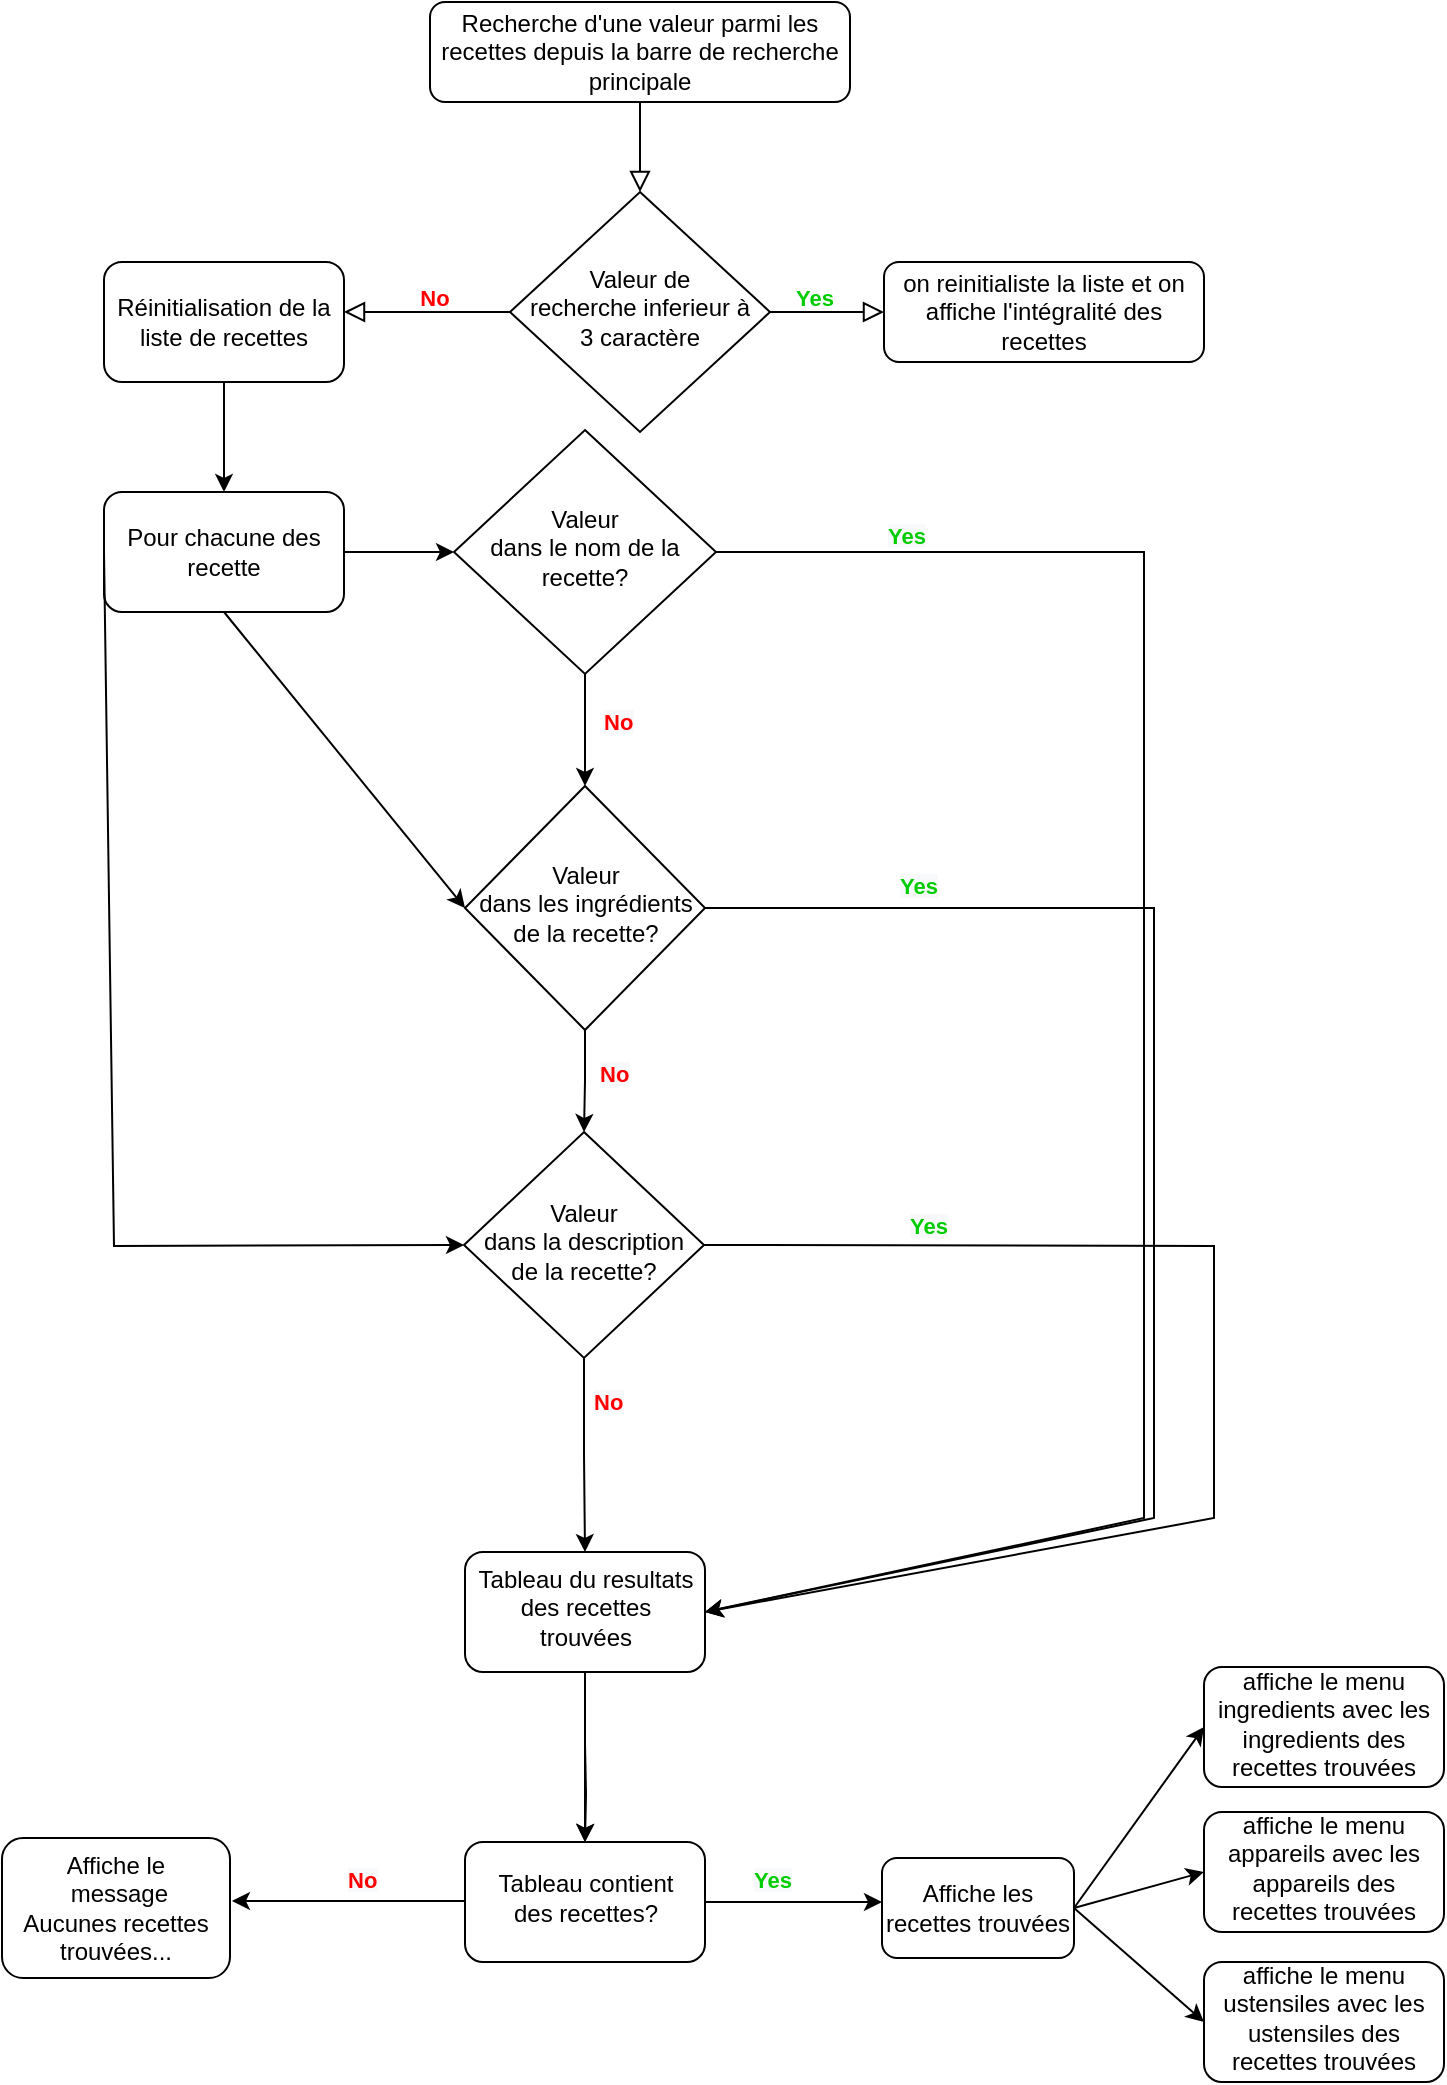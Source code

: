 <mxfile version="20.3.6" type="github">
  <diagram id="C5RBs43oDa-KdzZeNtuy" name="Page-1">
    <mxGraphModel dx="2370" dy="1242" grid="1" gridSize="10" guides="1" tooltips="1" connect="1" arrows="1" fold="1" page="1" pageScale="1" pageWidth="827" pageHeight="1169" math="0" shadow="0">
      <root>
        <mxCell id="WIyWlLk6GJQsqaUBKTNV-0" />
        <mxCell id="WIyWlLk6GJQsqaUBKTNV-1" parent="WIyWlLk6GJQsqaUBKTNV-0" />
        <mxCell id="7H8xr5HaLFff8GM3fQpU-0" value="" style="rounded=0;html=1;jettySize=auto;orthogonalLoop=1;fontSize=11;endArrow=block;endFill=0;endSize=8;strokeWidth=1;shadow=0;labelBackgroundColor=none;edgeStyle=orthogonalEdgeStyle;" edge="1" parent="WIyWlLk6GJQsqaUBKTNV-1" source="7H8xr5HaLFff8GM3fQpU-1" target="7H8xr5HaLFff8GM3fQpU-4">
          <mxGeometry relative="1" as="geometry" />
        </mxCell>
        <mxCell id="7H8xr5HaLFff8GM3fQpU-1" value="Recherche d&#39;une valeur parmi les recettes depuis la barre de recherche principale" style="rounded=1;whiteSpace=wrap;html=1;fontSize=12;glass=0;strokeWidth=1;shadow=0;" vertex="1" parent="WIyWlLk6GJQsqaUBKTNV-1">
          <mxGeometry x="278" y="82" width="210" height="50" as="geometry" />
        </mxCell>
        <mxCell id="7H8xr5HaLFff8GM3fQpU-2" value="&lt;font color=&quot;#ff0000&quot;&gt;No&lt;/font&gt;" style="rounded=0;html=1;jettySize=auto;orthogonalLoop=1;fontSize=11;endArrow=block;endFill=0;endSize=8;strokeWidth=1;shadow=0;labelBackgroundColor=none;edgeStyle=orthogonalEdgeStyle;fontStyle=1" edge="1" parent="WIyWlLk6GJQsqaUBKTNV-1" source="7H8xr5HaLFff8GM3fQpU-4">
          <mxGeometry x="-0.084" y="-7" relative="1" as="geometry">
            <mxPoint as="offset" />
            <mxPoint x="235" y="237" as="targetPoint" />
          </mxGeometry>
        </mxCell>
        <mxCell id="7H8xr5HaLFff8GM3fQpU-3" value="&lt;b&gt;&lt;font color=&quot;#00cc00&quot;&gt;Yes&lt;/font&gt;&lt;/b&gt;" style="edgeStyle=orthogonalEdgeStyle;rounded=0;html=1;jettySize=auto;orthogonalLoop=1;fontSize=11;endArrow=block;endFill=0;endSize=8;strokeWidth=1;shadow=0;labelBackgroundColor=none;" edge="1" parent="WIyWlLk6GJQsqaUBKTNV-1" source="7H8xr5HaLFff8GM3fQpU-4" target="7H8xr5HaLFff8GM3fQpU-5">
          <mxGeometry x="-0.228" y="7" relative="1" as="geometry">
            <mxPoint as="offset" />
          </mxGeometry>
        </mxCell>
        <mxCell id="7H8xr5HaLFff8GM3fQpU-4" value="Valeur de &lt;br&gt;recherche inferieur à 3 caractère" style="rhombus;whiteSpace=wrap;html=1;shadow=0;fontFamily=Helvetica;fontSize=12;align=center;strokeWidth=1;spacing=6;spacingTop=-4;" vertex="1" parent="WIyWlLk6GJQsqaUBKTNV-1">
          <mxGeometry x="318" y="177" width="130" height="120" as="geometry" />
        </mxCell>
        <mxCell id="7H8xr5HaLFff8GM3fQpU-5" value="on reinitialiste la liste et on affiche l&#39;intégralité des recettes" style="rounded=1;whiteSpace=wrap;html=1;fontSize=12;glass=0;strokeWidth=1;shadow=0;" vertex="1" parent="WIyWlLk6GJQsqaUBKTNV-1">
          <mxGeometry x="505" y="212" width="160" height="50" as="geometry" />
        </mxCell>
        <mxCell id="7H8xr5HaLFff8GM3fQpU-7" value="" style="edgeStyle=orthogonalEdgeStyle;rounded=0;orthogonalLoop=1;jettySize=auto;html=1;" edge="1" parent="WIyWlLk6GJQsqaUBKTNV-1" source="7H8xr5HaLFff8GM3fQpU-8" target="7H8xr5HaLFff8GM3fQpU-14">
          <mxGeometry relative="1" as="geometry" />
        </mxCell>
        <mxCell id="7H8xr5HaLFff8GM3fQpU-8" value="Valeur &lt;br&gt;dans le nom de la recette?" style="rhombus;whiteSpace=wrap;html=1;shadow=0;fontFamily=Helvetica;fontSize=12;align=center;strokeWidth=1;spacing=6;spacingTop=-4;" vertex="1" parent="WIyWlLk6GJQsqaUBKTNV-1">
          <mxGeometry x="290" y="296" width="131" height="122" as="geometry" />
        </mxCell>
        <mxCell id="7H8xr5HaLFff8GM3fQpU-9" value="" style="edgeStyle=orthogonalEdgeStyle;rounded=0;orthogonalLoop=1;jettySize=auto;html=1;" edge="1" parent="WIyWlLk6GJQsqaUBKTNV-1" source="7H8xr5HaLFff8GM3fQpU-10" target="7H8xr5HaLFff8GM3fQpU-21">
          <mxGeometry relative="1" as="geometry" />
        </mxCell>
        <mxCell id="7H8xr5HaLFff8GM3fQpU-10" value="Réinitialisation de la liste de recettes" style="rounded=1;whiteSpace=wrap;html=1;" vertex="1" parent="WIyWlLk6GJQsqaUBKTNV-1">
          <mxGeometry x="115" y="212" width="120" height="60" as="geometry" />
        </mxCell>
        <mxCell id="7H8xr5HaLFff8GM3fQpU-13" value="" style="edgeStyle=orthogonalEdgeStyle;rounded=0;orthogonalLoop=1;jettySize=auto;html=1;" edge="1" parent="WIyWlLk6GJQsqaUBKTNV-1" source="7H8xr5HaLFff8GM3fQpU-14" target="7H8xr5HaLFff8GM3fQpU-18">
          <mxGeometry relative="1" as="geometry" />
        </mxCell>
        <mxCell id="7H8xr5HaLFff8GM3fQpU-14" value="Valeur &lt;br&gt;dans les ingrédients de la recette?" style="rhombus;whiteSpace=wrap;html=1;shadow=0;fontFamily=Helvetica;fontSize=12;align=center;strokeWidth=1;spacing=6;spacingTop=-4;" vertex="1" parent="WIyWlLk6GJQsqaUBKTNV-1">
          <mxGeometry x="295.5" y="474" width="120" height="122" as="geometry" />
        </mxCell>
        <mxCell id="7H8xr5HaLFff8GM3fQpU-17" value="" style="edgeStyle=orthogonalEdgeStyle;rounded=0;orthogonalLoop=1;jettySize=auto;html=1;" edge="1" parent="WIyWlLk6GJQsqaUBKTNV-1" source="7H8xr5HaLFff8GM3fQpU-18" target="7H8xr5HaLFff8GM3fQpU-25">
          <mxGeometry relative="1" as="geometry" />
        </mxCell>
        <mxCell id="7H8xr5HaLFff8GM3fQpU-18" value="Valeur &lt;br&gt;dans la description de la recette?" style="rhombus;whiteSpace=wrap;html=1;shadow=0;fontFamily=Helvetica;fontSize=12;align=center;strokeWidth=1;spacing=6;spacingTop=-4;" vertex="1" parent="WIyWlLk6GJQsqaUBKTNV-1">
          <mxGeometry x="295" y="647" width="120" height="113" as="geometry" />
        </mxCell>
        <mxCell id="7H8xr5HaLFff8GM3fQpU-20" value="" style="edgeStyle=orthogonalEdgeStyle;rounded=0;orthogonalLoop=1;jettySize=auto;html=1;" edge="1" parent="WIyWlLk6GJQsqaUBKTNV-1" source="7H8xr5HaLFff8GM3fQpU-21" target="7H8xr5HaLFff8GM3fQpU-8">
          <mxGeometry relative="1" as="geometry" />
        </mxCell>
        <mxCell id="7H8xr5HaLFff8GM3fQpU-21" value="Pour chacune des recette" style="rounded=1;whiteSpace=wrap;html=1;" vertex="1" parent="WIyWlLk6GJQsqaUBKTNV-1">
          <mxGeometry x="115" y="327" width="120" height="60" as="geometry" />
        </mxCell>
        <mxCell id="7H8xr5HaLFff8GM3fQpU-22" value="" style="endArrow=classic;html=1;rounded=0;exitX=0.5;exitY=1;exitDx=0;exitDy=0;entryX=0;entryY=0.5;entryDx=0;entryDy=0;" edge="1" parent="WIyWlLk6GJQsqaUBKTNV-1" source="7H8xr5HaLFff8GM3fQpU-21" target="7H8xr5HaLFff8GM3fQpU-14">
          <mxGeometry width="50" height="50" relative="1" as="geometry">
            <mxPoint x="375" y="422" as="sourcePoint" />
            <mxPoint x="425" y="372" as="targetPoint" />
          </mxGeometry>
        </mxCell>
        <mxCell id="7H8xr5HaLFff8GM3fQpU-23" value="" style="endArrow=classic;html=1;rounded=0;exitX=0;exitY=0.5;exitDx=0;exitDy=0;entryX=0;entryY=0.5;entryDx=0;entryDy=0;" edge="1" parent="WIyWlLk6GJQsqaUBKTNV-1" source="7H8xr5HaLFff8GM3fQpU-21" target="7H8xr5HaLFff8GM3fQpU-18">
          <mxGeometry width="50" height="50" relative="1" as="geometry">
            <mxPoint x="375" y="522" as="sourcePoint" />
            <mxPoint x="425" y="472" as="targetPoint" />
            <Array as="points">
              <mxPoint x="120" y="704" />
            </Array>
          </mxGeometry>
        </mxCell>
        <mxCell id="7H8xr5HaLFff8GM3fQpU-50" value="" style="edgeStyle=orthogonalEdgeStyle;rounded=0;orthogonalLoop=1;jettySize=auto;html=1;" edge="1" parent="WIyWlLk6GJQsqaUBKTNV-1" source="7H8xr5HaLFff8GM3fQpU-25" target="7H8xr5HaLFff8GM3fQpU-37">
          <mxGeometry relative="1" as="geometry" />
        </mxCell>
        <mxCell id="7H8xr5HaLFff8GM3fQpU-25" value="Tableau du resultats des recettes trouvées" style="whiteSpace=wrap;html=1;rounded=1;shadow=0;strokeWidth=1;spacing=6;spacingTop=-4;" vertex="1" parent="WIyWlLk6GJQsqaUBKTNV-1">
          <mxGeometry x="295.5" y="857" width="120" height="60" as="geometry" />
        </mxCell>
        <mxCell id="7H8xr5HaLFff8GM3fQpU-26" value="" style="endArrow=classic;html=1;rounded=0;exitX=1;exitY=0.5;exitDx=0;exitDy=0;entryX=1;entryY=0.5;entryDx=0;entryDy=0;" edge="1" parent="WIyWlLk6GJQsqaUBKTNV-1" source="7H8xr5HaLFff8GM3fQpU-18" target="7H8xr5HaLFff8GM3fQpU-25">
          <mxGeometry width="50" height="50" relative="1" as="geometry">
            <mxPoint x="610" y="703.5" as="sourcePoint" />
            <mxPoint x="375" y="612" as="targetPoint" />
            <Array as="points">
              <mxPoint x="670" y="704" />
              <mxPoint x="670" y="840" />
            </Array>
          </mxGeometry>
        </mxCell>
        <mxCell id="7H8xr5HaLFff8GM3fQpU-27" value="" style="endArrow=classic;html=1;rounded=0;entryX=1;entryY=0.5;entryDx=0;entryDy=0;" edge="1" parent="WIyWlLk6GJQsqaUBKTNV-1" source="7H8xr5HaLFff8GM3fQpU-14" target="7H8xr5HaLFff8GM3fQpU-25">
          <mxGeometry width="50" height="50" relative="1" as="geometry">
            <mxPoint x="610" y="535.005" as="sourcePoint" />
            <mxPoint x="405" y="762" as="targetPoint" />
            <Array as="points">
              <mxPoint x="640" y="535" />
              <mxPoint x="640" y="840" />
            </Array>
          </mxGeometry>
        </mxCell>
        <mxCell id="7H8xr5HaLFff8GM3fQpU-28" value="" style="endArrow=classic;html=1;rounded=0;exitX=1;exitY=0.5;exitDx=0;exitDy=0;entryX=1;entryY=0.5;entryDx=0;entryDy=0;" edge="1" parent="WIyWlLk6GJQsqaUBKTNV-1" source="7H8xr5HaLFff8GM3fQpU-8" target="7H8xr5HaLFff8GM3fQpU-25">
          <mxGeometry width="50" height="50" relative="1" as="geometry">
            <mxPoint x="604" y="357" as="sourcePoint" />
            <mxPoint x="225" y="452" as="targetPoint" />
            <Array as="points">
              <mxPoint x="635" y="357" />
              <mxPoint x="635" y="767" />
              <mxPoint x="635" y="840" />
            </Array>
          </mxGeometry>
        </mxCell>
        <mxCell id="7H8xr5HaLFff8GM3fQpU-29" value="&lt;span style=&quot;font-family: Helvetica; font-size: 11px; font-style: normal; font-variant-ligatures: normal; font-variant-caps: normal; letter-spacing: normal; orphans: 2; text-align: center; text-indent: 0px; text-transform: none; widows: 2; word-spacing: 0px; -webkit-text-stroke-width: 0px; background-color: rgb(248, 249, 250); text-decoration-thickness: initial; text-decoration-style: initial; text-decoration-color: initial; float: none; display: inline !important;&quot;&gt;&lt;b style=&quot;&quot;&gt;&lt;font color=&quot;#00cc00&quot;&gt;Yes&lt;/font&gt;&lt;/b&gt;&lt;/span&gt;" style="text;whiteSpace=wrap;html=1;" vertex="1" parent="WIyWlLk6GJQsqaUBKTNV-1">
          <mxGeometry x="505" y="335" width="50" height="40" as="geometry" />
        </mxCell>
        <mxCell id="7H8xr5HaLFff8GM3fQpU-30" value="&lt;span style=&quot;font-family: Helvetica; font-size: 11px; font-style: normal; font-variant-ligatures: normal; font-variant-caps: normal; letter-spacing: normal; orphans: 2; text-align: center; text-indent: 0px; text-transform: none; widows: 2; word-spacing: 0px; -webkit-text-stroke-width: 0px; background-color: rgb(248, 249, 250); text-decoration-thickness: initial; text-decoration-style: initial; text-decoration-color: initial; float: none; display: inline !important;&quot;&gt;&lt;b style=&quot;&quot;&gt;&lt;font color=&quot;#00cc00&quot;&gt;Yes&lt;/font&gt;&lt;/b&gt;&lt;/span&gt;" style="text;whiteSpace=wrap;html=1;" vertex="1" parent="WIyWlLk6GJQsqaUBKTNV-1">
          <mxGeometry x="511" y="510" width="50" height="40" as="geometry" />
        </mxCell>
        <mxCell id="7H8xr5HaLFff8GM3fQpU-31" value="&lt;span style=&quot;font-family: Helvetica; font-size: 11px; font-style: normal; font-variant-ligatures: normal; font-variant-caps: normal; letter-spacing: normal; orphans: 2; text-align: center; text-indent: 0px; text-transform: none; widows: 2; word-spacing: 0px; -webkit-text-stroke-width: 0px; background-color: rgb(248, 249, 250); text-decoration-thickness: initial; text-decoration-style: initial; text-decoration-color: initial; float: none; display: inline !important;&quot;&gt;&lt;b style=&quot;&quot;&gt;&lt;font color=&quot;#00cc00&quot;&gt;Yes&lt;/font&gt;&lt;/b&gt;&lt;/span&gt;" style="text;whiteSpace=wrap;html=1;" vertex="1" parent="WIyWlLk6GJQsqaUBKTNV-1">
          <mxGeometry x="516" y="680" width="50" height="40" as="geometry" />
        </mxCell>
        <mxCell id="7H8xr5HaLFff8GM3fQpU-32" value="&lt;span style=&quot;font-family: Helvetica; font-size: 11px; font-style: normal; font-variant-ligatures: normal; font-variant-caps: normal; letter-spacing: normal; orphans: 2; text-align: center; text-indent: 0px; text-transform: none; widows: 2; word-spacing: 0px; -webkit-text-stroke-width: 0px; background-color: rgb(248, 249, 250); text-decoration-thickness: initial; text-decoration-style: initial; text-decoration-color: initial; float: none; display: inline !important;&quot;&gt;&lt;font style=&quot;&quot; color=&quot;#ff0000&quot;&gt;&lt;b&gt;No&lt;/b&gt;&lt;/font&gt;&lt;/span&gt;" style="text;whiteSpace=wrap;html=1;" vertex="1" parent="WIyWlLk6GJQsqaUBKTNV-1">
          <mxGeometry x="363" y="428" width="50" height="40" as="geometry" />
        </mxCell>
        <mxCell id="7H8xr5HaLFff8GM3fQpU-33" value="&lt;span style=&quot;font-family: Helvetica; font-size: 11px; font-style: normal; font-variant-ligatures: normal; font-variant-caps: normal; letter-spacing: normal; orphans: 2; text-align: center; text-indent: 0px; text-transform: none; widows: 2; word-spacing: 0px; -webkit-text-stroke-width: 0px; background-color: rgb(248, 249, 250); text-decoration-thickness: initial; text-decoration-style: initial; text-decoration-color: initial; float: none; display: inline !important;&quot;&gt;&lt;b style=&quot;&quot;&gt;&lt;font color=&quot;#ff0000&quot;&gt;No&lt;/font&gt;&lt;/b&gt;&lt;/span&gt;" style="text;whiteSpace=wrap;html=1;" vertex="1" parent="WIyWlLk6GJQsqaUBKTNV-1">
          <mxGeometry x="360.5" y="604" width="50" height="40" as="geometry" />
        </mxCell>
        <mxCell id="7H8xr5HaLFff8GM3fQpU-34" value="&lt;span style=&quot;font-family: Helvetica; font-size: 11px; font-style: normal; font-variant-ligatures: normal; font-variant-caps: normal; letter-spacing: normal; orphans: 2; text-align: center; text-indent: 0px; text-transform: none; widows: 2; word-spacing: 0px; -webkit-text-stroke-width: 0px; background-color: rgb(248, 249, 250); text-decoration-thickness: initial; text-decoration-style: initial; text-decoration-color: initial; float: none; display: inline !important;&quot;&gt;&lt;font style=&quot;&quot; color=&quot;#ff0000&quot;&gt;&lt;b&gt;No&lt;/b&gt;&lt;/font&gt;&lt;/span&gt;" style="text;whiteSpace=wrap;html=1;" vertex="1" parent="WIyWlLk6GJQsqaUBKTNV-1">
          <mxGeometry x="358" y="768" width="50" height="40" as="geometry" />
        </mxCell>
        <mxCell id="7H8xr5HaLFff8GM3fQpU-35" value="" style="edgeStyle=orthogonalEdgeStyle;rounded=0;orthogonalLoop=1;jettySize=auto;html=1;" edge="1" parent="WIyWlLk6GJQsqaUBKTNV-1" source="7H8xr5HaLFff8GM3fQpU-37">
          <mxGeometry relative="1" as="geometry">
            <mxPoint x="504" y="1032" as="targetPoint" />
          </mxGeometry>
        </mxCell>
        <mxCell id="7H8xr5HaLFff8GM3fQpU-36" value="" style="edgeStyle=orthogonalEdgeStyle;rounded=0;orthogonalLoop=1;jettySize=auto;html=1;" edge="1" parent="WIyWlLk6GJQsqaUBKTNV-1" source="7H8xr5HaLFff8GM3fQpU-37">
          <mxGeometry relative="1" as="geometry">
            <mxPoint x="178.967" y="1031.467" as="targetPoint" />
          </mxGeometry>
        </mxCell>
        <mxCell id="7H8xr5HaLFff8GM3fQpU-37" value="Tableau contient des recettes?" style="whiteSpace=wrap;html=1;rounded=1;shadow=0;strokeWidth=1;spacing=6;spacingTop=-4;" vertex="1" parent="WIyWlLk6GJQsqaUBKTNV-1">
          <mxGeometry x="295.5" y="1002" width="120" height="60" as="geometry" />
        </mxCell>
        <mxCell id="7H8xr5HaLFff8GM3fQpU-38" value="Affiche les recettes trouvées" style="rounded=1;whiteSpace=wrap;html=1;" vertex="1" parent="WIyWlLk6GJQsqaUBKTNV-1">
          <mxGeometry x="504" y="1010" width="96" height="50" as="geometry" />
        </mxCell>
        <mxCell id="7H8xr5HaLFff8GM3fQpU-39" value="Affiche le&lt;br&gt;&amp;nbsp;message&lt;br&gt;Aucunes recettes trouvées..." style="rounded=1;whiteSpace=wrap;html=1;" vertex="1" parent="WIyWlLk6GJQsqaUBKTNV-1">
          <mxGeometry x="64" y="1000" width="114" height="70" as="geometry" />
        </mxCell>
        <mxCell id="7H8xr5HaLFff8GM3fQpU-40" value="&lt;span style=&quot;font-family: Helvetica; font-size: 11px; font-style: normal; font-variant-ligatures: normal; font-variant-caps: normal; letter-spacing: normal; orphans: 2; text-align: center; text-indent: 0px; text-transform: none; widows: 2; word-spacing: 0px; -webkit-text-stroke-width: 0px; background-color: rgb(248, 249, 250); text-decoration-thickness: initial; text-decoration-style: initial; text-decoration-color: initial; float: none; display: inline !important;&quot;&gt;&lt;b style=&quot;&quot;&gt;&lt;font color=&quot;#ff0000&quot;&gt;No&lt;/font&gt;&lt;/b&gt;&lt;/span&gt;" style="text;whiteSpace=wrap;html=1;" vertex="1" parent="WIyWlLk6GJQsqaUBKTNV-1">
          <mxGeometry x="235" y="1007" width="50" height="40" as="geometry" />
        </mxCell>
        <mxCell id="7H8xr5HaLFff8GM3fQpU-41" value="&lt;span style=&quot;font-family: Helvetica; font-size: 11px; font-style: normal; font-variant-ligatures: normal; font-variant-caps: normal; letter-spacing: normal; orphans: 2; text-align: center; text-indent: 0px; text-transform: none; widows: 2; word-spacing: 0px; -webkit-text-stroke-width: 0px; background-color: rgb(248, 249, 250); text-decoration-thickness: initial; text-decoration-style: initial; text-decoration-color: initial; float: none; display: inline !important;&quot;&gt;&lt;b style=&quot;&quot;&gt;&lt;font color=&quot;#00cc00&quot;&gt;Yes&lt;/font&gt;&lt;/b&gt;&lt;/span&gt;" style="text;whiteSpace=wrap;html=1;" vertex="1" parent="WIyWlLk6GJQsqaUBKTNV-1">
          <mxGeometry x="438" y="1007" width="50" height="40" as="geometry" />
        </mxCell>
        <mxCell id="7H8xr5HaLFff8GM3fQpU-42" value="" style="edgeStyle=orthogonalEdgeStyle;rounded=0;orthogonalLoop=1;jettySize=auto;html=1;" edge="1" parent="WIyWlLk6GJQsqaUBKTNV-1" target="7H8xr5HaLFff8GM3fQpU-37">
          <mxGeometry relative="1" as="geometry">
            <mxPoint x="355.5" y="953" as="sourcePoint" />
          </mxGeometry>
        </mxCell>
        <mxCell id="7H8xr5HaLFff8GM3fQpU-44" value="affiche le menu ingredients avec les ingredients des recettes trouvées" style="whiteSpace=wrap;html=1;rounded=1;shadow=0;strokeWidth=1;spacing=6;spacingTop=-4;" vertex="1" parent="WIyWlLk6GJQsqaUBKTNV-1">
          <mxGeometry x="665" y="914.5" width="120" height="60" as="geometry" />
        </mxCell>
        <mxCell id="7H8xr5HaLFff8GM3fQpU-45" value="affiche le menu appareils avec les appareils des recettes trouvées" style="whiteSpace=wrap;html=1;rounded=1;shadow=0;strokeWidth=1;spacing=6;spacingTop=-4;" vertex="1" parent="WIyWlLk6GJQsqaUBKTNV-1">
          <mxGeometry x="665" y="987" width="120" height="60" as="geometry" />
        </mxCell>
        <mxCell id="7H8xr5HaLFff8GM3fQpU-46" value="affiche le menu ustensiles avec les ustensiles des recettes trouvées" style="whiteSpace=wrap;html=1;rounded=1;shadow=0;strokeWidth=1;spacing=6;spacingTop=-4;" vertex="1" parent="WIyWlLk6GJQsqaUBKTNV-1">
          <mxGeometry x="665" y="1062" width="120" height="60" as="geometry" />
        </mxCell>
        <mxCell id="7H8xr5HaLFff8GM3fQpU-47" value="" style="endArrow=classic;html=1;rounded=0;exitX=1;exitY=0.5;exitDx=0;exitDy=0;entryX=0;entryY=0.5;entryDx=0;entryDy=0;" edge="1" parent="WIyWlLk6GJQsqaUBKTNV-1" source="7H8xr5HaLFff8GM3fQpU-38" target="7H8xr5HaLFff8GM3fQpU-44">
          <mxGeometry width="50" height="50" relative="1" as="geometry">
            <mxPoint x="234" y="1004" as="sourcePoint" />
            <mxPoint x="284" y="954" as="targetPoint" />
            <Array as="points" />
          </mxGeometry>
        </mxCell>
        <mxCell id="7H8xr5HaLFff8GM3fQpU-48" value="" style="endArrow=classic;html=1;rounded=0;exitX=1;exitY=0.5;exitDx=0;exitDy=0;entryX=0;entryY=0.5;entryDx=0;entryDy=0;" edge="1" parent="WIyWlLk6GJQsqaUBKTNV-1" source="7H8xr5HaLFff8GM3fQpU-38" target="7H8xr5HaLFff8GM3fQpU-45">
          <mxGeometry width="50" height="50" relative="1" as="geometry">
            <mxPoint x="234" y="1004" as="sourcePoint" />
            <mxPoint x="284" y="954" as="targetPoint" />
          </mxGeometry>
        </mxCell>
        <mxCell id="7H8xr5HaLFff8GM3fQpU-49" value="" style="endArrow=classic;html=1;rounded=0;exitX=1;exitY=0.5;exitDx=0;exitDy=0;entryX=0;entryY=0.5;entryDx=0;entryDy=0;" edge="1" parent="WIyWlLk6GJQsqaUBKTNV-1" source="7H8xr5HaLFff8GM3fQpU-38" target="7H8xr5HaLFff8GM3fQpU-46">
          <mxGeometry width="50" height="50" relative="1" as="geometry">
            <mxPoint x="234" y="1004" as="sourcePoint" />
            <mxPoint x="284" y="954" as="targetPoint" />
          </mxGeometry>
        </mxCell>
      </root>
    </mxGraphModel>
  </diagram>
</mxfile>
